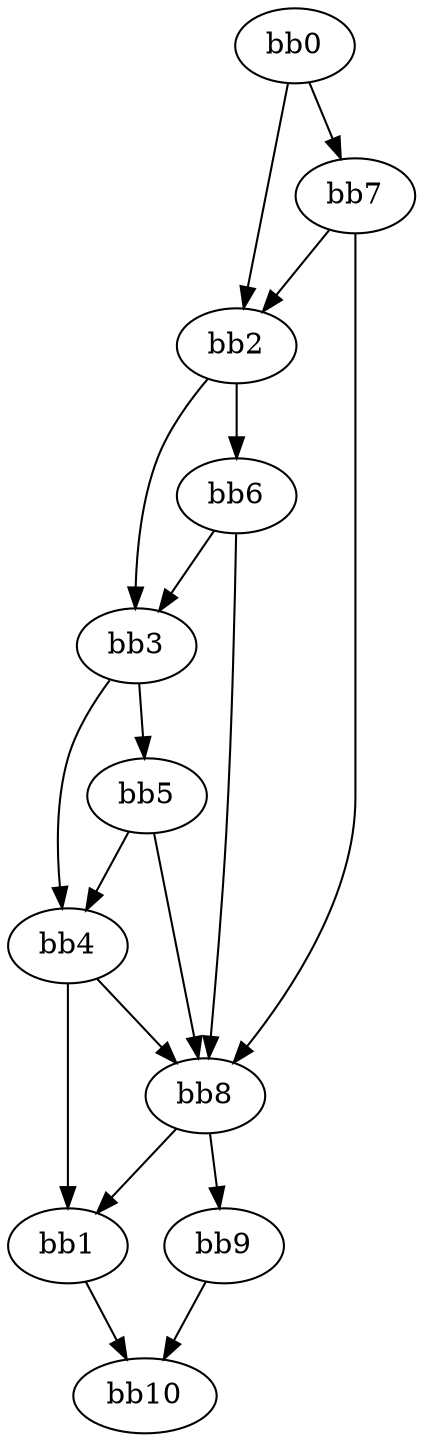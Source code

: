digraph {
    0 [ label = "bb0\l" ]
    1 [ label = "bb1\l" ]
    2 [ label = "bb2\l" ]
    3 [ label = "bb3\l" ]
    4 [ label = "bb4\l" ]
    5 [ label = "bb5\l" ]
    6 [ label = "bb6\l" ]
    7 [ label = "bb7\l" ]
    8 [ label = "bb8\l" ]
    9 [ label = "bb9\l" ]
    10 [ label = "bb10\l" ]
    0 -> 2 [ ]
    0 -> 7 [ ]
    1 -> 10 [ ]
    2 -> 3 [ ]
    2 -> 6 [ ]
    3 -> 4 [ ]
    3 -> 5 [ ]
    4 -> 1 [ ]
    4 -> 8 [ ]
    5 -> 4 [ ]
    5 -> 8 [ ]
    6 -> 3 [ ]
    6 -> 8 [ ]
    7 -> 2 [ ]
    7 -> 8 [ ]
    8 -> 1 [ ]
    8 -> 9 [ ]
    9 -> 10 [ ]
}

